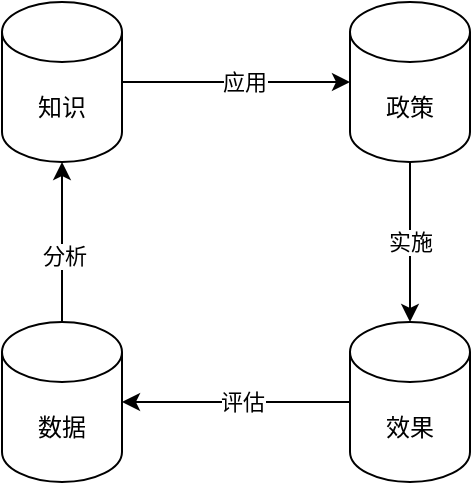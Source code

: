 <mxfile version="14.6.11" type="github">
  <diagram id="tcFBSVUJmimjYkq-PXW4" name="Page-1">
    <mxGraphModel dx="981" dy="554" grid="1" gridSize="10" guides="1" tooltips="1" connect="1" arrows="1" fold="1" page="1" pageScale="1" pageWidth="827" pageHeight="1169" math="0" shadow="0">
      <root>
        <mxCell id="0" />
        <mxCell id="1" parent="0" />
        <mxCell id="ZZgwk1yMt2bHO_IGxHTC-16" style="edgeStyle=orthogonalEdgeStyle;rounded=0;orthogonalLoop=1;jettySize=auto;html=1;exitX=0.5;exitY=0;exitDx=0;exitDy=0;exitPerimeter=0;entryX=0.5;entryY=1;entryDx=0;entryDy=0;entryPerimeter=0;" edge="1" parent="1" source="ZZgwk1yMt2bHO_IGxHTC-3" target="ZZgwk1yMt2bHO_IGxHTC-4">
          <mxGeometry relative="1" as="geometry" />
        </mxCell>
        <mxCell id="ZZgwk1yMt2bHO_IGxHTC-20" value="分析" style="edgeLabel;html=1;align=center;verticalAlign=middle;resizable=0;points=[];" vertex="1" connectable="0" parent="ZZgwk1yMt2bHO_IGxHTC-16">
          <mxGeometry x="-0.159" y="-1" relative="1" as="geometry">
            <mxPoint as="offset" />
          </mxGeometry>
        </mxCell>
        <mxCell id="ZZgwk1yMt2bHO_IGxHTC-3" value="数据" style="shape=cylinder3;whiteSpace=wrap;html=1;boundedLbl=1;backgroundOutline=1;size=15;" vertex="1" parent="1">
          <mxGeometry x="210" y="430" width="60" height="80" as="geometry" />
        </mxCell>
        <mxCell id="ZZgwk1yMt2bHO_IGxHTC-17" style="edgeStyle=orthogonalEdgeStyle;rounded=0;orthogonalLoop=1;jettySize=auto;html=1;exitX=1;exitY=0.5;exitDx=0;exitDy=0;exitPerimeter=0;" edge="1" parent="1" source="ZZgwk1yMt2bHO_IGxHTC-4" target="ZZgwk1yMt2bHO_IGxHTC-5">
          <mxGeometry relative="1" as="geometry" />
        </mxCell>
        <mxCell id="ZZgwk1yMt2bHO_IGxHTC-21" value="应用" style="edgeLabel;html=1;align=center;verticalAlign=middle;resizable=0;points=[];" vertex="1" connectable="0" parent="ZZgwk1yMt2bHO_IGxHTC-17">
          <mxGeometry x="0.271" y="-2" relative="1" as="geometry">
            <mxPoint x="-12" y="-2" as="offset" />
          </mxGeometry>
        </mxCell>
        <mxCell id="ZZgwk1yMt2bHO_IGxHTC-4" value="知识" style="shape=cylinder3;whiteSpace=wrap;html=1;boundedLbl=1;backgroundOutline=1;size=15;" vertex="1" parent="1">
          <mxGeometry x="210" y="270" width="60" height="80" as="geometry" />
        </mxCell>
        <mxCell id="ZZgwk1yMt2bHO_IGxHTC-18" style="edgeStyle=orthogonalEdgeStyle;rounded=0;orthogonalLoop=1;jettySize=auto;html=1;exitX=0.5;exitY=1;exitDx=0;exitDy=0;exitPerimeter=0;entryX=0.5;entryY=0;entryDx=0;entryDy=0;entryPerimeter=0;" edge="1" parent="1" source="ZZgwk1yMt2bHO_IGxHTC-5" target="ZZgwk1yMt2bHO_IGxHTC-13">
          <mxGeometry relative="1" as="geometry" />
        </mxCell>
        <mxCell id="ZZgwk1yMt2bHO_IGxHTC-22" value="实施" style="edgeLabel;html=1;align=center;verticalAlign=middle;resizable=0;points=[];" vertex="1" connectable="0" parent="ZZgwk1yMt2bHO_IGxHTC-18">
          <mxGeometry x="-0.255" y="2" relative="1" as="geometry">
            <mxPoint x="-2" y="10" as="offset" />
          </mxGeometry>
        </mxCell>
        <mxCell id="ZZgwk1yMt2bHO_IGxHTC-5" value="政策" style="shape=cylinder3;whiteSpace=wrap;html=1;boundedLbl=1;backgroundOutline=1;size=15;" vertex="1" parent="1">
          <mxGeometry x="384" y="270" width="60" height="80" as="geometry" />
        </mxCell>
        <mxCell id="ZZgwk1yMt2bHO_IGxHTC-15" style="edgeStyle=orthogonalEdgeStyle;rounded=0;orthogonalLoop=1;jettySize=auto;html=1;exitX=0;exitY=0.5;exitDx=0;exitDy=0;exitPerimeter=0;" edge="1" parent="1" source="ZZgwk1yMt2bHO_IGxHTC-13" target="ZZgwk1yMt2bHO_IGxHTC-3">
          <mxGeometry relative="1" as="geometry" />
        </mxCell>
        <mxCell id="ZZgwk1yMt2bHO_IGxHTC-19" value="评估" style="edgeLabel;html=1;align=center;verticalAlign=middle;resizable=0;points=[];" vertex="1" connectable="0" parent="ZZgwk1yMt2bHO_IGxHTC-15">
          <mxGeometry x="-0.174" y="4" relative="1" as="geometry">
            <mxPoint x="-7" y="-4" as="offset" />
          </mxGeometry>
        </mxCell>
        <mxCell id="ZZgwk1yMt2bHO_IGxHTC-13" value="效果" style="shape=cylinder3;whiteSpace=wrap;html=1;boundedLbl=1;backgroundOutline=1;size=15;" vertex="1" parent="1">
          <mxGeometry x="384" y="430" width="60" height="80" as="geometry" />
        </mxCell>
      </root>
    </mxGraphModel>
  </diagram>
</mxfile>
